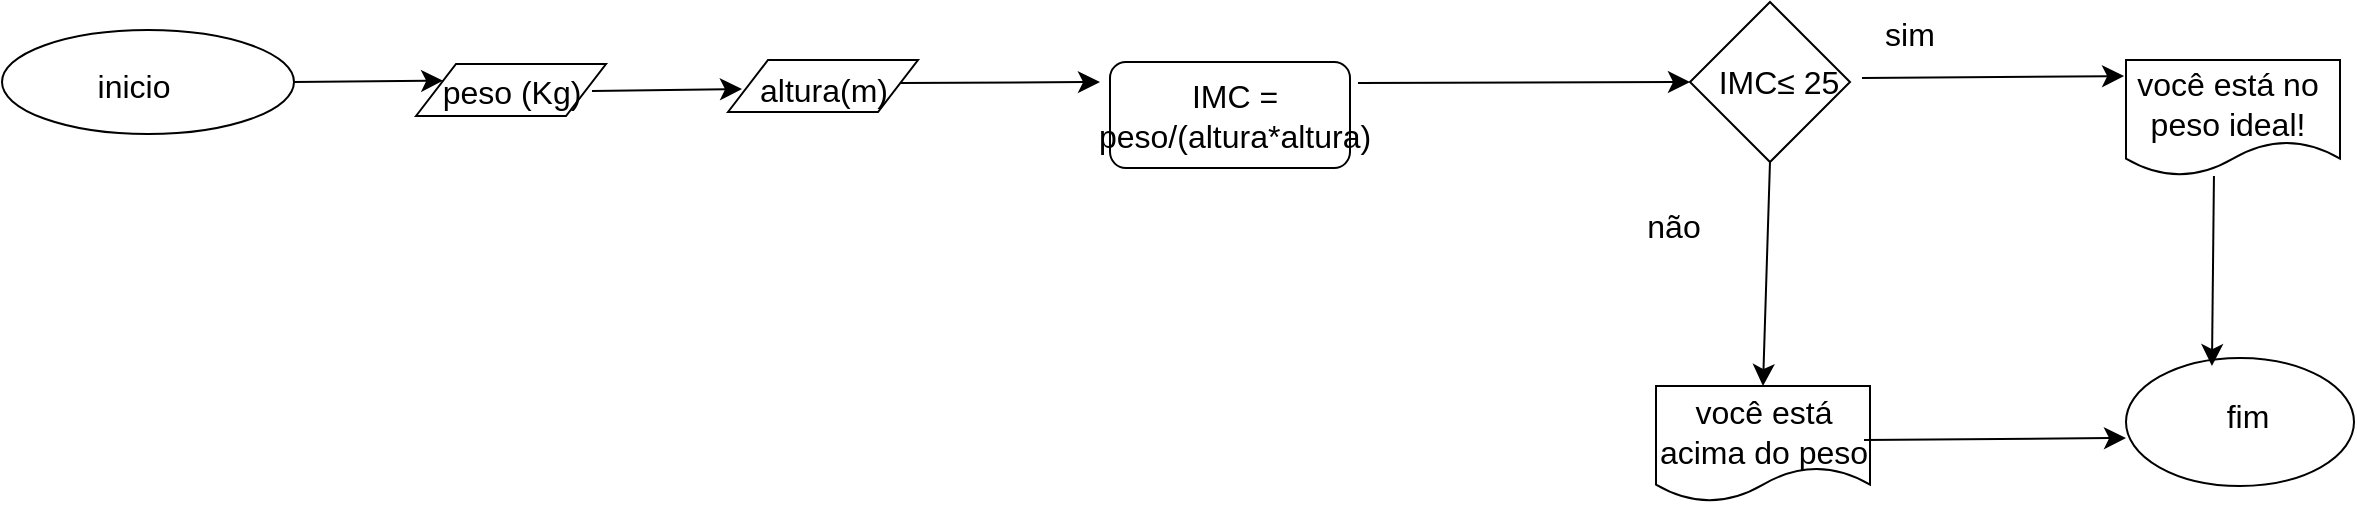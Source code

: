 <mxfile version="21.6.8" type="github">
  <diagram name="Página-1" id="t_QI2sQjwKt3l-LTf85x">
    <mxGraphModel dx="3594" dy="752" grid="0" gridSize="10" guides="1" tooltips="1" connect="1" arrows="1" fold="1" page="0" pageScale="1" pageWidth="827" pageHeight="1169" math="0" shadow="0">
      <root>
        <mxCell id="0" />
        <mxCell id="1" parent="0" />
        <mxCell id="dIcUStORv-KormYpi_3Z-1" value="" style="ellipse;whiteSpace=wrap;html=1;fontSize=16;" vertex="1" parent="1">
          <mxGeometry x="-2708" y="50" width="146" height="52" as="geometry" />
        </mxCell>
        <mxCell id="dIcUStORv-KormYpi_3Z-2" value="" style="shape=parallelogram;perimeter=parallelogramPerimeter;whiteSpace=wrap;html=1;fixedSize=1;fontSize=16;" vertex="1" parent="1">
          <mxGeometry x="-2501" y="67" width="95" height="26" as="geometry" />
        </mxCell>
        <mxCell id="dIcUStORv-KormYpi_3Z-3" value="" style="shape=parallelogram;perimeter=parallelogramPerimeter;whiteSpace=wrap;html=1;fixedSize=1;fontSize=16;" vertex="1" parent="1">
          <mxGeometry x="-2345" y="65" width="95" height="26" as="geometry" />
        </mxCell>
        <mxCell id="dIcUStORv-KormYpi_3Z-4" value="" style="rounded=1;whiteSpace=wrap;html=1;fontSize=16;" vertex="1" parent="1">
          <mxGeometry x="-2154" y="66" width="120" height="53" as="geometry" />
        </mxCell>
        <mxCell id="dIcUStORv-KormYpi_3Z-5" value="" style="rhombus;whiteSpace=wrap;html=1;fontSize=16;" vertex="1" parent="1">
          <mxGeometry x="-1864" y="36" width="80" height="80" as="geometry" />
        </mxCell>
        <mxCell id="dIcUStORv-KormYpi_3Z-6" value="" style="shape=document;whiteSpace=wrap;html=1;boundedLbl=1;fontSize=16;" vertex="1" parent="1">
          <mxGeometry x="-1881" y="228" width="107" height="58" as="geometry" />
        </mxCell>
        <mxCell id="dIcUStORv-KormYpi_3Z-7" value="" style="shape=document;whiteSpace=wrap;html=1;boundedLbl=1;fontSize=16;" vertex="1" parent="1">
          <mxGeometry x="-1646" y="65" width="107" height="58" as="geometry" />
        </mxCell>
        <mxCell id="dIcUStORv-KormYpi_3Z-8" value="" style="ellipse;whiteSpace=wrap;html=1;fontSize=16;" vertex="1" parent="1">
          <mxGeometry x="-1646" y="214" width="114" height="64" as="geometry" />
        </mxCell>
        <mxCell id="dIcUStORv-KormYpi_3Z-9" value="" style="endArrow=classic;html=1;rounded=0;fontSize=12;startSize=8;endSize=8;curved=1;exitX=1;exitY=0.5;exitDx=0;exitDy=0;entryX=0;entryY=0.25;entryDx=0;entryDy=0;" edge="1" parent="1" source="dIcUStORv-KormYpi_3Z-1" target="dIcUStORv-KormYpi_3Z-2">
          <mxGeometry width="50" height="50" relative="1" as="geometry">
            <mxPoint x="-2719" y="185" as="sourcePoint" />
            <mxPoint x="-2669" y="135" as="targetPoint" />
          </mxGeometry>
        </mxCell>
        <mxCell id="dIcUStORv-KormYpi_3Z-11" value="" style="endArrow=classic;html=1;rounded=0;fontSize=12;startSize=8;endSize=8;curved=1;exitX=0.5;exitY=1;exitDx=0;exitDy=0;entryX=0.5;entryY=0;entryDx=0;entryDy=0;" edge="1" parent="1" source="dIcUStORv-KormYpi_3Z-5" target="dIcUStORv-KormYpi_3Z-6">
          <mxGeometry width="50" height="50" relative="1" as="geometry">
            <mxPoint x="-1852" y="135" as="sourcePoint" />
            <mxPoint x="-1777" y="134" as="targetPoint" />
          </mxGeometry>
        </mxCell>
        <mxCell id="dIcUStORv-KormYpi_3Z-12" value="" style="endArrow=classic;html=1;rounded=0;fontSize=12;startSize=8;endSize=8;curved=1;exitX=1;exitY=0.5;exitDx=0;exitDy=0;entryX=-0.009;entryY=0.138;entryDx=0;entryDy=0;entryPerimeter=0;" edge="1" parent="1" target="dIcUStORv-KormYpi_3Z-7">
          <mxGeometry width="50" height="50" relative="1" as="geometry">
            <mxPoint x="-1778" y="74" as="sourcePoint" />
            <mxPoint x="-1703" y="73" as="targetPoint" />
          </mxGeometry>
        </mxCell>
        <mxCell id="dIcUStORv-KormYpi_3Z-13" value="" style="endArrow=classic;html=1;rounded=0;fontSize=12;startSize=8;endSize=8;curved=1;exitX=1;exitY=0.5;exitDx=0;exitDy=0;entryX=0;entryY=0.5;entryDx=0;entryDy=0;" edge="1" parent="1" target="dIcUStORv-KormYpi_3Z-5">
          <mxGeometry width="50" height="50" relative="1" as="geometry">
            <mxPoint x="-2030" y="76.5" as="sourcePoint" />
            <mxPoint x="-1896" y="80" as="targetPoint" />
          </mxGeometry>
        </mxCell>
        <mxCell id="dIcUStORv-KormYpi_3Z-14" value="" style="endArrow=classic;html=1;rounded=0;fontSize=12;startSize=8;endSize=8;curved=1;exitX=1;exitY=0.5;exitDx=0;exitDy=0;" edge="1" parent="1">
          <mxGeometry width="50" height="50" relative="1" as="geometry">
            <mxPoint x="-2259" y="76.5" as="sourcePoint" />
            <mxPoint x="-2159" y="76" as="targetPoint" />
          </mxGeometry>
        </mxCell>
        <mxCell id="dIcUStORv-KormYpi_3Z-15" value="" style="endArrow=classic;html=1;rounded=0;fontSize=12;startSize=8;endSize=8;curved=1;exitX=1;exitY=0.5;exitDx=0;exitDy=0;entryX=0;entryY=0.25;entryDx=0;entryDy=0;" edge="1" parent="1">
          <mxGeometry width="50" height="50" relative="1" as="geometry">
            <mxPoint x="-2413" y="80.5" as="sourcePoint" />
            <mxPoint x="-2338" y="79.5" as="targetPoint" />
          </mxGeometry>
        </mxCell>
        <mxCell id="dIcUStORv-KormYpi_3Z-16" value="" style="endArrow=classic;html=1;rounded=0;fontSize=12;startSize=8;endSize=8;curved=1;exitX=0.411;exitY=1;exitDx=0;exitDy=0;exitPerimeter=0;entryX=0.377;entryY=0.063;entryDx=0;entryDy=0;entryPerimeter=0;" edge="1" parent="1" source="dIcUStORv-KormYpi_3Z-7" target="dIcUStORv-KormYpi_3Z-8">
          <mxGeometry width="50" height="50" relative="1" as="geometry">
            <mxPoint x="-1714" y="185" as="sourcePoint" />
            <mxPoint x="-1664" y="135" as="targetPoint" />
          </mxGeometry>
        </mxCell>
        <mxCell id="dIcUStORv-KormYpi_3Z-17" value="" style="endArrow=classic;html=1;rounded=0;fontSize=12;startSize=8;endSize=8;curved=1;exitX=1;exitY=0.5;exitDx=0;exitDy=0;entryX=-0.009;entryY=0.138;entryDx=0;entryDy=0;entryPerimeter=0;" edge="1" parent="1">
          <mxGeometry width="50" height="50" relative="1" as="geometry">
            <mxPoint x="-1777" y="255" as="sourcePoint" />
            <mxPoint x="-1646" y="254" as="targetPoint" />
          </mxGeometry>
        </mxCell>
        <mxCell id="dIcUStORv-KormYpi_3Z-18" value="&lt;font style=&quot;vertical-align: inherit;&quot;&gt;&lt;font style=&quot;vertical-align: inherit;&quot;&gt;não&lt;/font&gt;&lt;/font&gt;" style="text;html=1;strokeColor=none;fillColor=none;align=center;verticalAlign=middle;whiteSpace=wrap;rounded=0;fontSize=16;" vertex="1" parent="1">
          <mxGeometry x="-1902" y="133" width="60" height="30" as="geometry" />
        </mxCell>
        <mxCell id="dIcUStORv-KormYpi_3Z-19" value="sim" style="text;html=1;strokeColor=none;fillColor=none;align=center;verticalAlign=middle;whiteSpace=wrap;rounded=0;fontSize=16;" vertex="1" parent="1">
          <mxGeometry x="-1784" y="37" width="60" height="30" as="geometry" />
        </mxCell>
        <mxCell id="dIcUStORv-KormYpi_3Z-20" value="você está acima do peso" style="text;html=1;strokeColor=none;fillColor=none;align=center;verticalAlign=middle;whiteSpace=wrap;rounded=0;fontSize=16;" vertex="1" parent="1">
          <mxGeometry x="-1884.5" y="236" width="114" height="30" as="geometry" />
        </mxCell>
        <mxCell id="dIcUStORv-KormYpi_3Z-21" value="fim" style="text;html=1;strokeColor=none;fillColor=none;align=center;verticalAlign=middle;whiteSpace=wrap;rounded=0;fontSize=16;" vertex="1" parent="1">
          <mxGeometry x="-1615" y="228" width="60" height="30" as="geometry" />
        </mxCell>
        <mxCell id="dIcUStORv-KormYpi_3Z-22" value="você está no peso ideal!" style="text;html=1;strokeColor=none;fillColor=none;align=center;verticalAlign=middle;whiteSpace=wrap;rounded=0;fontSize=16;" vertex="1" parent="1">
          <mxGeometry x="-1642" y="71.5" width="94" height="30" as="geometry" />
        </mxCell>
        <mxCell id="dIcUStORv-KormYpi_3Z-23" value="IMC≤ 25" style="text;html=1;strokeColor=none;fillColor=none;align=center;verticalAlign=middle;whiteSpace=wrap;rounded=0;fontSize=16;" vertex="1" parent="1">
          <mxGeometry x="-1860" y="61" width="80.5" height="30" as="geometry" />
        </mxCell>
        <mxCell id="dIcUStORv-KormYpi_3Z-24" value="IMC = peso/(altura*altura)" style="text;html=1;strokeColor=none;fillColor=none;align=center;verticalAlign=middle;whiteSpace=wrap;rounded=0;fontSize=16;" vertex="1" parent="1">
          <mxGeometry x="-2122" y="71.5" width="61" height="42" as="geometry" />
        </mxCell>
        <mxCell id="dIcUStORv-KormYpi_3Z-25" value="altura(m)" style="text;html=1;strokeColor=none;fillColor=none;align=center;verticalAlign=middle;whiteSpace=wrap;rounded=0;fontSize=16;" vertex="1" parent="1">
          <mxGeometry x="-2327.5" y="64.5" width="60" height="30" as="geometry" />
        </mxCell>
        <mxCell id="dIcUStORv-KormYpi_3Z-26" value="peso (Kg)" style="text;html=1;strokeColor=none;fillColor=none;align=center;verticalAlign=middle;whiteSpace=wrap;rounded=0;fontSize=16;" vertex="1" parent="1">
          <mxGeometry x="-2493.5" y="66" width="80" height="30" as="geometry" />
        </mxCell>
        <mxCell id="dIcUStORv-KormYpi_3Z-27" value="inicio" style="text;html=1;strokeColor=none;fillColor=none;align=center;verticalAlign=middle;whiteSpace=wrap;rounded=0;fontSize=16;" vertex="1" parent="1">
          <mxGeometry x="-2672" y="63" width="60" height="30" as="geometry" />
        </mxCell>
      </root>
    </mxGraphModel>
  </diagram>
</mxfile>
